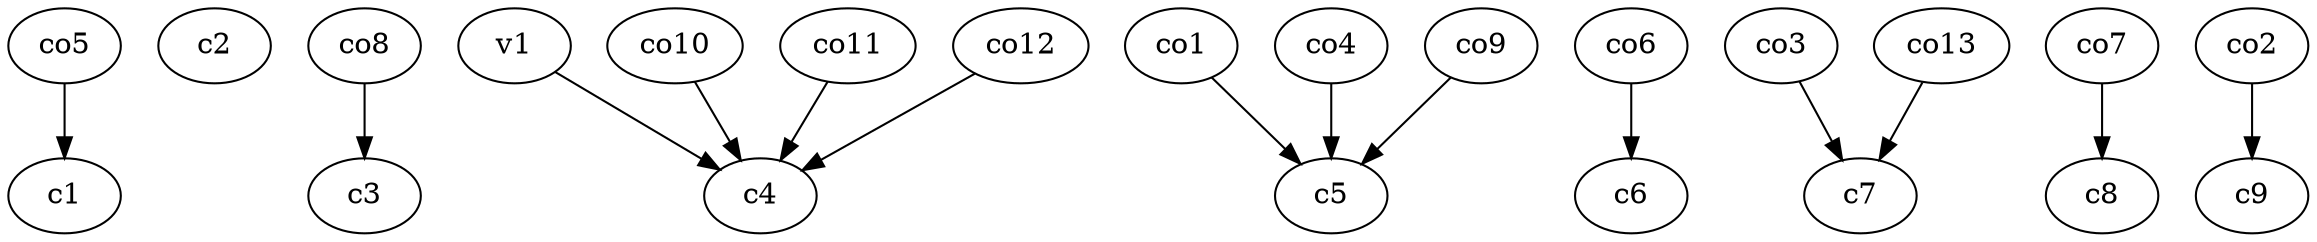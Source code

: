 strict digraph  {
c1;
c2;
c3;
c4;
c5;
c6;
c7;
c8;
c9;
v1;
co1;
co2;
co3;
co4;
co5;
co6;
co7;
co8;
co9;
co10;
co11;
co12;
co13;
v1 -> c4  [weight=1];
co1 -> c5  [weight=1];
co2 -> c9  [weight=1];
co3 -> c7  [weight=1];
co4 -> c5  [weight=1];
co5 -> c1  [weight=1];
co6 -> c6  [weight=1];
co7 -> c8  [weight=1];
co8 -> c3  [weight=1];
co9 -> c5  [weight=1];
co10 -> c4  [weight=1];
co11 -> c4  [weight=1];
co12 -> c4  [weight=1];
co13 -> c7  [weight=1];
}
